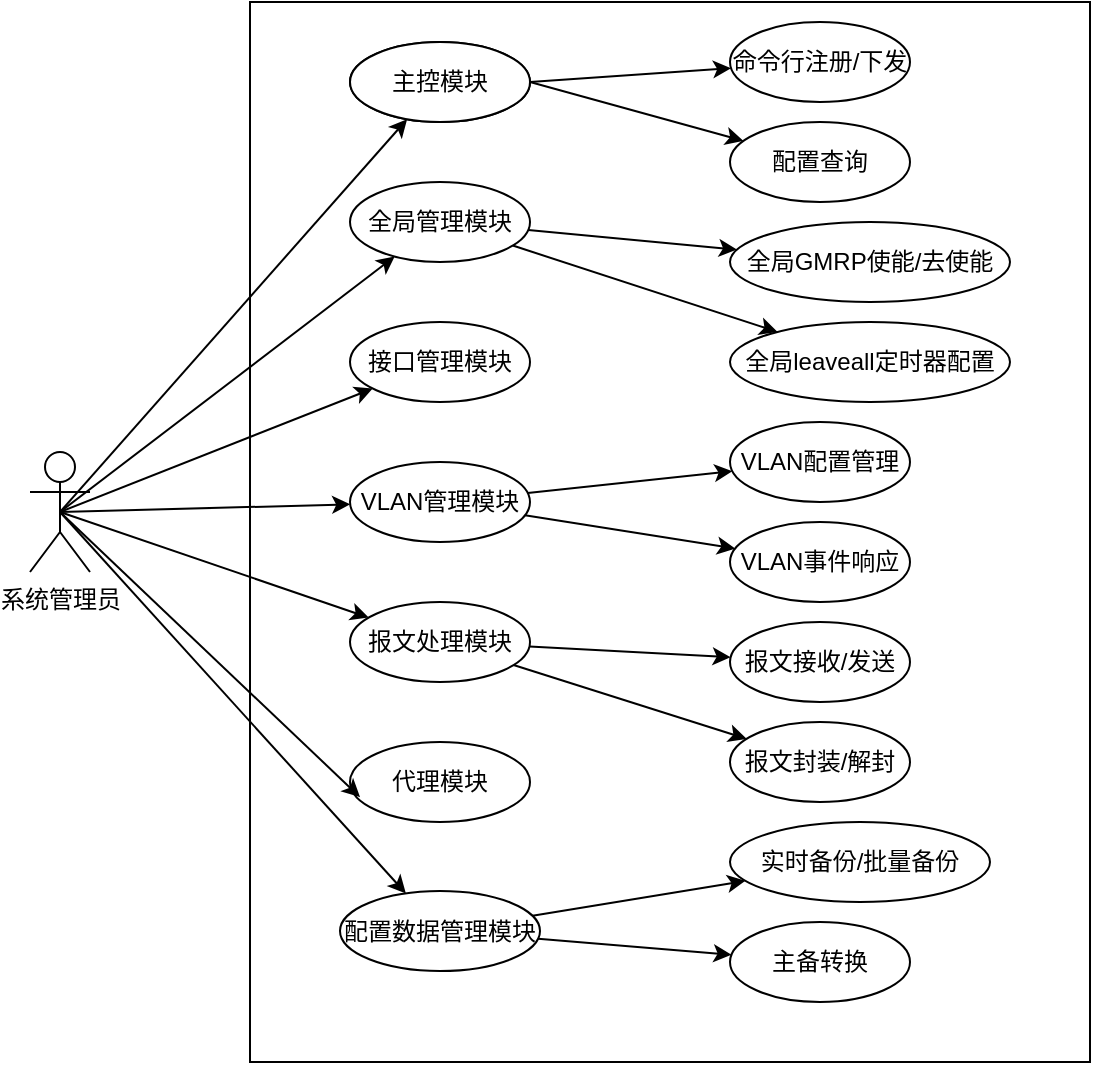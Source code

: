 <mxfile version="22.1.5" type="github">
  <diagram name="第 1 页" id="FRvKm5lwS4Rhhj2kBkGg">
    <mxGraphModel dx="1238" dy="505" grid="1" gridSize="10" guides="1" tooltips="1" connect="1" arrows="1" fold="1" page="1" pageScale="1" pageWidth="827" pageHeight="1169" math="0" shadow="0">
      <root>
        <mxCell id="0" />
        <mxCell id="1" parent="0" />
        <mxCell id="xQd1zLAD4g_vqcQ5N1h_-2" value="" style="rounded=0;whiteSpace=wrap;html=1;" vertex="1" parent="1">
          <mxGeometry x="140" y="100" width="420" height="530" as="geometry" />
        </mxCell>
        <mxCell id="xQd1zLAD4g_vqcQ5N1h_-13" style="rounded=0;orthogonalLoop=1;jettySize=auto;html=1;exitX=0.5;exitY=0.5;exitDx=0;exitDy=0;exitPerimeter=0;" edge="1" parent="1" source="xQd1zLAD4g_vqcQ5N1h_-1" target="xQd1zLAD4g_vqcQ5N1h_-3">
          <mxGeometry relative="1" as="geometry" />
        </mxCell>
        <mxCell id="xQd1zLAD4g_vqcQ5N1h_-14" style="rounded=0;orthogonalLoop=1;jettySize=auto;html=1;exitX=0.5;exitY=0.5;exitDx=0;exitDy=0;exitPerimeter=0;" edge="1" parent="1" source="xQd1zLAD4g_vqcQ5N1h_-1" target="xQd1zLAD4g_vqcQ5N1h_-4">
          <mxGeometry relative="1" as="geometry" />
        </mxCell>
        <mxCell id="xQd1zLAD4g_vqcQ5N1h_-15" style="edgeStyle=none;rounded=0;orthogonalLoop=1;jettySize=auto;html=1;exitX=0.5;exitY=0.5;exitDx=0;exitDy=0;exitPerimeter=0;" edge="1" parent="1" source="xQd1zLAD4g_vqcQ5N1h_-1" target="xQd1zLAD4g_vqcQ5N1h_-5">
          <mxGeometry relative="1" as="geometry" />
        </mxCell>
        <mxCell id="xQd1zLAD4g_vqcQ5N1h_-16" style="edgeStyle=none;rounded=0;orthogonalLoop=1;jettySize=auto;html=1;exitX=0.5;exitY=0.5;exitDx=0;exitDy=0;exitPerimeter=0;" edge="1" parent="1" source="xQd1zLAD4g_vqcQ5N1h_-1" target="xQd1zLAD4g_vqcQ5N1h_-6">
          <mxGeometry relative="1" as="geometry" />
        </mxCell>
        <mxCell id="xQd1zLAD4g_vqcQ5N1h_-17" style="edgeStyle=none;rounded=0;orthogonalLoop=1;jettySize=auto;html=1;exitX=0.5;exitY=0.5;exitDx=0;exitDy=0;exitPerimeter=0;" edge="1" parent="1" source="xQd1zLAD4g_vqcQ5N1h_-1" target="xQd1zLAD4g_vqcQ5N1h_-7">
          <mxGeometry relative="1" as="geometry" />
        </mxCell>
        <mxCell id="xQd1zLAD4g_vqcQ5N1h_-19" style="edgeStyle=none;rounded=0;orthogonalLoop=1;jettySize=auto;html=1;exitX=0.5;exitY=0.5;exitDx=0;exitDy=0;exitPerimeter=0;" edge="1" parent="1" source="xQd1zLAD4g_vqcQ5N1h_-1" target="xQd1zLAD4g_vqcQ5N1h_-8">
          <mxGeometry relative="1" as="geometry" />
        </mxCell>
        <mxCell id="xQd1zLAD4g_vqcQ5N1h_-1" value="系统管理员" style="shape=umlActor;verticalLabelPosition=bottom;verticalAlign=top;html=1;" vertex="1" parent="1">
          <mxGeometry x="30" y="325" width="30" height="60" as="geometry" />
        </mxCell>
        <mxCell id="xQd1zLAD4g_vqcQ5N1h_-3" value="主控模块" style="ellipse;whiteSpace=wrap;html=1;" vertex="1" parent="1">
          <mxGeometry x="190" y="120" width="90" height="40" as="geometry" />
        </mxCell>
        <mxCell id="xQd1zLAD4g_vqcQ5N1h_-34" value="" style="edgeStyle=none;rounded=0;orthogonalLoop=1;jettySize=auto;html=1;" edge="1" parent="1" source="xQd1zLAD4g_vqcQ5N1h_-4" target="xQd1zLAD4g_vqcQ5N1h_-22">
          <mxGeometry relative="1" as="geometry" />
        </mxCell>
        <mxCell id="xQd1zLAD4g_vqcQ5N1h_-35" style="edgeStyle=none;rounded=0;orthogonalLoop=1;jettySize=auto;html=1;" edge="1" parent="1" source="xQd1zLAD4g_vqcQ5N1h_-4" target="xQd1zLAD4g_vqcQ5N1h_-23">
          <mxGeometry relative="1" as="geometry" />
        </mxCell>
        <mxCell id="xQd1zLAD4g_vqcQ5N1h_-4" value="全局管理模块" style="ellipse;whiteSpace=wrap;html=1;" vertex="1" parent="1">
          <mxGeometry x="190" y="190" width="90" height="40" as="geometry" />
        </mxCell>
        <mxCell id="xQd1zLAD4g_vqcQ5N1h_-5" value="接口管理模块" style="ellipse;whiteSpace=wrap;html=1;" vertex="1" parent="1">
          <mxGeometry x="190" y="260" width="90" height="40" as="geometry" />
        </mxCell>
        <mxCell id="xQd1zLAD4g_vqcQ5N1h_-37" style="edgeStyle=none;rounded=0;orthogonalLoop=1;jettySize=auto;html=1;" edge="1" parent="1" source="xQd1zLAD4g_vqcQ5N1h_-6" target="xQd1zLAD4g_vqcQ5N1h_-25">
          <mxGeometry relative="1" as="geometry" />
        </mxCell>
        <mxCell id="xQd1zLAD4g_vqcQ5N1h_-38" style="edgeStyle=none;rounded=0;orthogonalLoop=1;jettySize=auto;html=1;" edge="1" parent="1" source="xQd1zLAD4g_vqcQ5N1h_-6" target="xQd1zLAD4g_vqcQ5N1h_-26">
          <mxGeometry relative="1" as="geometry" />
        </mxCell>
        <mxCell id="xQd1zLAD4g_vqcQ5N1h_-6" value="VLAN管理模块" style="ellipse;whiteSpace=wrap;html=1;" vertex="1" parent="1">
          <mxGeometry x="190" y="330" width="90" height="40" as="geometry" />
        </mxCell>
        <mxCell id="xQd1zLAD4g_vqcQ5N1h_-39" style="edgeStyle=none;rounded=0;orthogonalLoop=1;jettySize=auto;html=1;" edge="1" parent="1" source="xQd1zLAD4g_vqcQ5N1h_-7" target="xQd1zLAD4g_vqcQ5N1h_-27">
          <mxGeometry relative="1" as="geometry" />
        </mxCell>
        <mxCell id="xQd1zLAD4g_vqcQ5N1h_-40" style="edgeStyle=none;rounded=0;orthogonalLoop=1;jettySize=auto;html=1;" edge="1" parent="1" source="xQd1zLAD4g_vqcQ5N1h_-7" target="xQd1zLAD4g_vqcQ5N1h_-28">
          <mxGeometry relative="1" as="geometry" />
        </mxCell>
        <mxCell id="xQd1zLAD4g_vqcQ5N1h_-7" value="报文处理模块" style="ellipse;whiteSpace=wrap;html=1;" vertex="1" parent="1">
          <mxGeometry x="190" y="400" width="90" height="40" as="geometry" />
        </mxCell>
        <mxCell id="xQd1zLAD4g_vqcQ5N1h_-41" style="edgeStyle=none;rounded=0;orthogonalLoop=1;jettySize=auto;html=1;" edge="1" parent="1" source="xQd1zLAD4g_vqcQ5N1h_-8" target="xQd1zLAD4g_vqcQ5N1h_-29">
          <mxGeometry relative="1" as="geometry" />
        </mxCell>
        <mxCell id="xQd1zLAD4g_vqcQ5N1h_-42" style="edgeStyle=none;rounded=0;orthogonalLoop=1;jettySize=auto;html=1;" edge="1" parent="1" source="xQd1zLAD4g_vqcQ5N1h_-8" target="xQd1zLAD4g_vqcQ5N1h_-30">
          <mxGeometry relative="1" as="geometry" />
        </mxCell>
        <mxCell id="xQd1zLAD4g_vqcQ5N1h_-8" value="配置数据管理模块" style="ellipse;whiteSpace=wrap;html=1;" vertex="1" parent="1">
          <mxGeometry x="185" y="544.5" width="100" height="40" as="geometry" />
        </mxCell>
        <mxCell id="xQd1zLAD4g_vqcQ5N1h_-9" value="代理模块" style="ellipse;whiteSpace=wrap;html=1;" vertex="1" parent="1">
          <mxGeometry x="190" y="470" width="90" height="40" as="geometry" />
        </mxCell>
        <mxCell id="xQd1zLAD4g_vqcQ5N1h_-18" style="edgeStyle=none;rounded=0;orthogonalLoop=1;jettySize=auto;html=1;exitX=0.5;exitY=0.5;exitDx=0;exitDy=0;exitPerimeter=0;entryX=0.056;entryY=0.69;entryDx=0;entryDy=0;entryPerimeter=0;" edge="1" parent="1" source="xQd1zLAD4g_vqcQ5N1h_-1" target="xQd1zLAD4g_vqcQ5N1h_-9">
          <mxGeometry relative="1" as="geometry" />
        </mxCell>
        <mxCell id="xQd1zLAD4g_vqcQ5N1h_-20" value="命令行注册/下发" style="ellipse;whiteSpace=wrap;html=1;" vertex="1" parent="1">
          <mxGeometry x="380" y="110" width="90" height="40" as="geometry" />
        </mxCell>
        <mxCell id="xQd1zLAD4g_vqcQ5N1h_-21" value="配置查询" style="ellipse;whiteSpace=wrap;html=1;" vertex="1" parent="1">
          <mxGeometry x="380" y="160" width="90" height="40" as="geometry" />
        </mxCell>
        <mxCell id="xQd1zLAD4g_vqcQ5N1h_-22" value="全局GMRP使能/去使能" style="ellipse;whiteSpace=wrap;html=1;" vertex="1" parent="1">
          <mxGeometry x="380" y="210" width="140" height="40" as="geometry" />
        </mxCell>
        <mxCell id="xQd1zLAD4g_vqcQ5N1h_-23" value="全局leaveall定时器配置" style="ellipse;whiteSpace=wrap;html=1;" vertex="1" parent="1">
          <mxGeometry x="380" y="260" width="140" height="40" as="geometry" />
        </mxCell>
        <mxCell id="xQd1zLAD4g_vqcQ5N1h_-25" value="VLAN配置管理" style="ellipse;whiteSpace=wrap;html=1;" vertex="1" parent="1">
          <mxGeometry x="380" y="310" width="90" height="40" as="geometry" />
        </mxCell>
        <mxCell id="xQd1zLAD4g_vqcQ5N1h_-26" value="VLAN事件响应" style="ellipse;whiteSpace=wrap;html=1;" vertex="1" parent="1">
          <mxGeometry x="380" y="360" width="90" height="40" as="geometry" />
        </mxCell>
        <mxCell id="xQd1zLAD4g_vqcQ5N1h_-27" value="报文接收/发送" style="ellipse;whiteSpace=wrap;html=1;" vertex="1" parent="1">
          <mxGeometry x="380" y="410" width="90" height="40" as="geometry" />
        </mxCell>
        <mxCell id="xQd1zLAD4g_vqcQ5N1h_-28" value="报文封装/解封" style="ellipse;whiteSpace=wrap;html=1;" vertex="1" parent="1">
          <mxGeometry x="380" y="460" width="90" height="40" as="geometry" />
        </mxCell>
        <mxCell id="xQd1zLAD4g_vqcQ5N1h_-29" value="实时备份/批量备份" style="ellipse;whiteSpace=wrap;html=1;" vertex="1" parent="1">
          <mxGeometry x="380" y="510" width="130" height="40" as="geometry" />
        </mxCell>
        <mxCell id="xQd1zLAD4g_vqcQ5N1h_-30" value="主备转换" style="ellipse;whiteSpace=wrap;html=1;" vertex="1" parent="1">
          <mxGeometry x="380" y="560" width="90" height="40" as="geometry" />
        </mxCell>
        <mxCell id="xQd1zLAD4g_vqcQ5N1h_-32" style="edgeStyle=none;rounded=0;orthogonalLoop=1;jettySize=auto;html=1;exitX=1;exitY=0.5;exitDx=0;exitDy=0;" edge="1" parent="1" source="xQd1zLAD4g_vqcQ5N1h_-31" target="xQd1zLAD4g_vqcQ5N1h_-20">
          <mxGeometry relative="1" as="geometry" />
        </mxCell>
        <mxCell id="xQd1zLAD4g_vqcQ5N1h_-33" style="edgeStyle=none;rounded=0;orthogonalLoop=1;jettySize=auto;html=1;exitX=1;exitY=0.5;exitDx=0;exitDy=0;" edge="1" parent="1" source="xQd1zLAD4g_vqcQ5N1h_-31" target="xQd1zLAD4g_vqcQ5N1h_-21">
          <mxGeometry relative="1" as="geometry" />
        </mxCell>
        <mxCell id="xQd1zLAD4g_vqcQ5N1h_-31" value="主控模块" style="ellipse;whiteSpace=wrap;html=1;" vertex="1" parent="1">
          <mxGeometry x="190" y="120" width="90" height="40" as="geometry" />
        </mxCell>
      </root>
    </mxGraphModel>
  </diagram>
</mxfile>

